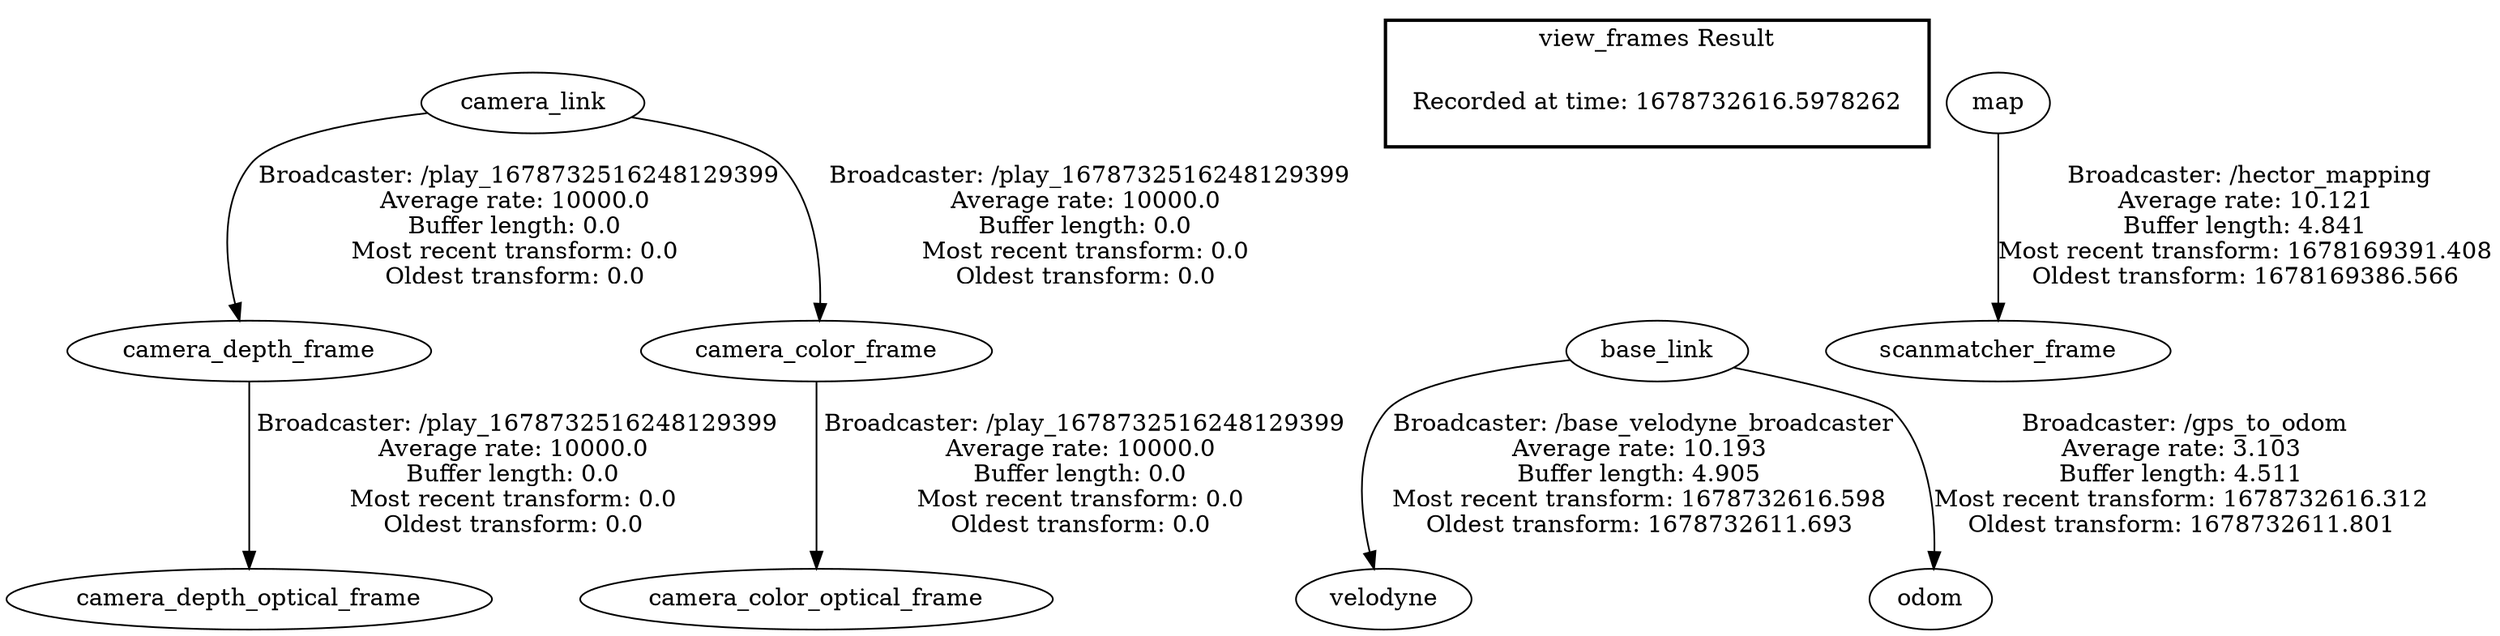 digraph G {
"camera_link" -> "camera_depth_frame"[label=" Broadcaster: /play_1678732516248129399\nAverage rate: 10000.0\nBuffer length: 0.0\nMost recent transform: 0.0\nOldest transform: 0.0\n"];
"camera_depth_frame" -> "camera_depth_optical_frame"[label=" Broadcaster: /play_1678732516248129399\nAverage rate: 10000.0\nBuffer length: 0.0\nMost recent transform: 0.0\nOldest transform: 0.0\n"];
"camera_link" -> "camera_color_frame"[label=" Broadcaster: /play_1678732516248129399\nAverage rate: 10000.0\nBuffer length: 0.0\nMost recent transform: 0.0\nOldest transform: 0.0\n"];
"camera_color_frame" -> "camera_color_optical_frame"[label=" Broadcaster: /play_1678732516248129399\nAverage rate: 10000.0\nBuffer length: 0.0\nMost recent transform: 0.0\nOldest transform: 0.0\n"];
"base_link" -> "velodyne"[label=" Broadcaster: /base_velodyne_broadcaster\nAverage rate: 10.193\nBuffer length: 4.905\nMost recent transform: 1678732616.598\nOldest transform: 1678732611.693\n"];
"map" -> "scanmatcher_frame"[label=" Broadcaster: /hector_mapping\nAverage rate: 10.121\nBuffer length: 4.841\nMost recent transform: 1678169391.408\nOldest transform: 1678169386.566\n"];
"base_link" -> "odom"[label=" Broadcaster: /gps_to_odom\nAverage rate: 3.103\nBuffer length: 4.511\nMost recent transform: 1678732616.312\nOldest transform: 1678732611.801\n"];
edge [style=invis];
 subgraph cluster_legend { style=bold; color=black; label ="view_frames Result";
"Recorded at time: 1678732616.5978262"[ shape=plaintext ] ;
}->"base_link";
}